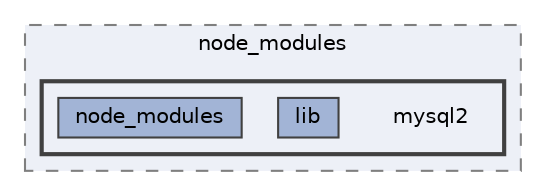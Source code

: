 digraph "mysql2"
{
 // INTERACTIVE_SVG=YES
 // LATEX_PDF_SIZE
  bgcolor="transparent";
  edge [fontname=Helvetica,fontsize=10,labelfontname=Helvetica,labelfontsize=10];
  node [fontname=Helvetica,fontsize=10,shape=box,height=0.2,width=0.4];
  compound=true
  subgraph clusterdir_a7123d6b295578c61fe01482133a4996 {
    graph [ bgcolor="#edf0f7", pencolor="grey50", label="node_modules", fontname=Helvetica,fontsize=10 style="filled,dashed", URL="dir_a7123d6b295578c61fe01482133a4996.html",tooltip=""]
  subgraph clusterdir_dc5fdf5f0bca0784ed56f6a0203de4a7 {
    graph [ bgcolor="#edf0f7", pencolor="grey25", label="", fontname=Helvetica,fontsize=10 style="filled,bold", URL="dir_dc5fdf5f0bca0784ed56f6a0203de4a7.html",tooltip=""]
    dir_dc5fdf5f0bca0784ed56f6a0203de4a7 [shape=plaintext, label="mysql2"];
  dir_fec0a83461125d74874b88ab4deadbb3 [label="lib", fillcolor="#a2b4d6", color="grey25", style="filled", URL="dir_fec0a83461125d74874b88ab4deadbb3.html",tooltip=""];
  dir_83c5a8e49d436b0694f1014a93022e12 [label="node_modules", fillcolor="#a2b4d6", color="grey25", style="filled", URL="dir_83c5a8e49d436b0694f1014a93022e12.html",tooltip=""];
  }
  }
}
